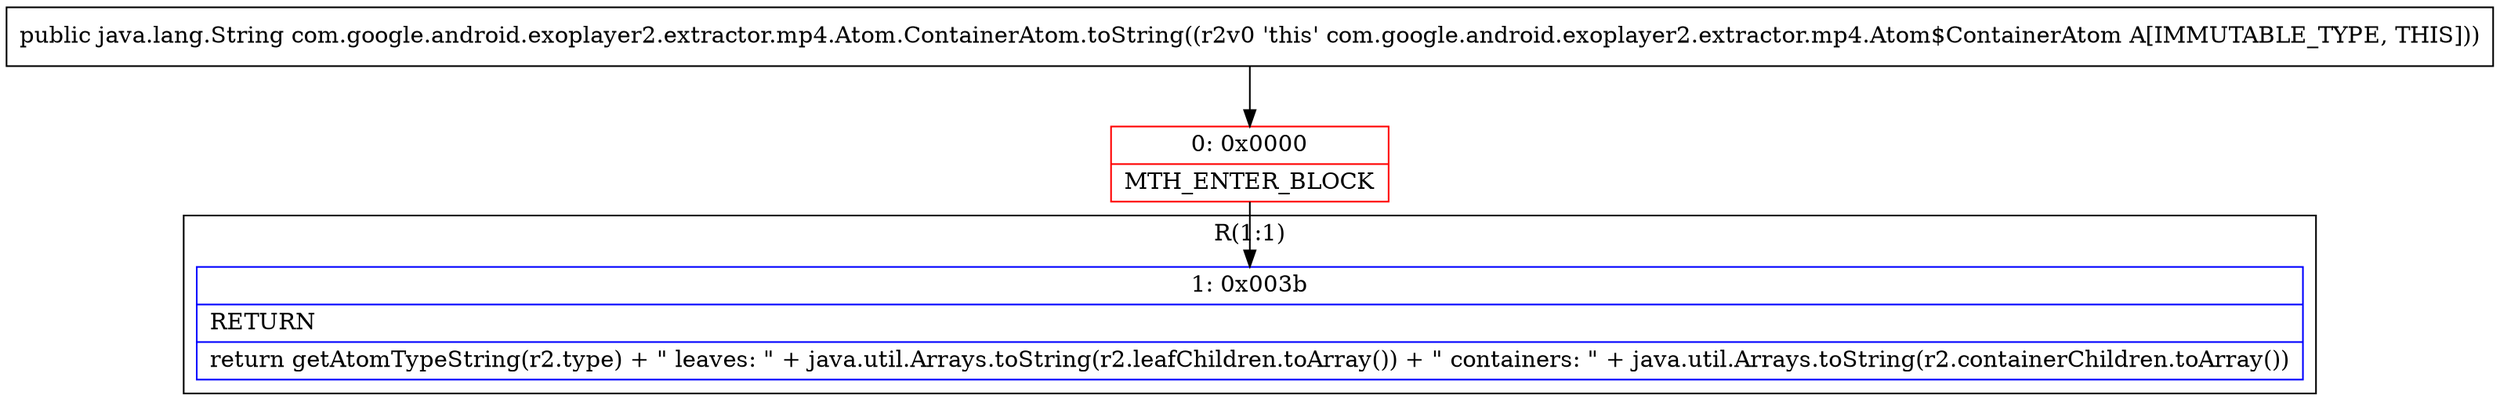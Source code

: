digraph "CFG forcom.google.android.exoplayer2.extractor.mp4.Atom.ContainerAtom.toString()Ljava\/lang\/String;" {
subgraph cluster_Region_64897630 {
label = "R(1:1)";
node [shape=record,color=blue];
Node_1 [shape=record,label="{1\:\ 0x003b|RETURN\l|return getAtomTypeString(r2.type) + \" leaves: \" + java.util.Arrays.toString(r2.leafChildren.toArray()) + \" containers: \" + java.util.Arrays.toString(r2.containerChildren.toArray())\l}"];
}
Node_0 [shape=record,color=red,label="{0\:\ 0x0000|MTH_ENTER_BLOCK\l}"];
MethodNode[shape=record,label="{public java.lang.String com.google.android.exoplayer2.extractor.mp4.Atom.ContainerAtom.toString((r2v0 'this' com.google.android.exoplayer2.extractor.mp4.Atom$ContainerAtom A[IMMUTABLE_TYPE, THIS])) }"];
MethodNode -> Node_0;
Node_0 -> Node_1;
}

